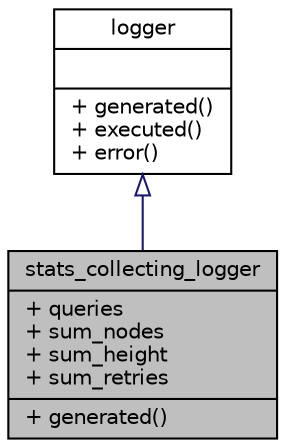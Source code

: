 digraph "stats_collecting_logger"
{
 // LATEX_PDF_SIZE
  edge [fontname="Helvetica",fontsize="10",labelfontname="Helvetica",labelfontsize="10"];
  node [fontname="Helvetica",fontsize="10",shape=record];
  Node1 [label="{stats_collecting_logger\n|+ queries\l+ sum_nodes\l+ sum_height\l+ sum_retries\l|+ generated()\l}",height=0.2,width=0.4,color="black", fillcolor="grey75", style="filled", fontcolor="black",tooltip="logger for statistics collection"];
  Node2 -> Node1 [dir="back",color="midnightblue",fontsize="10",style="solid",arrowtail="onormal",fontname="Helvetica"];
  Node2 [label="{logger\n||+ generated()\l+ executed()\l+ error()\l}",height=0.2,width=0.4,color="black", fillcolor="white", style="filled",URL="$structlogger.html",tooltip="logger base class"];
}
